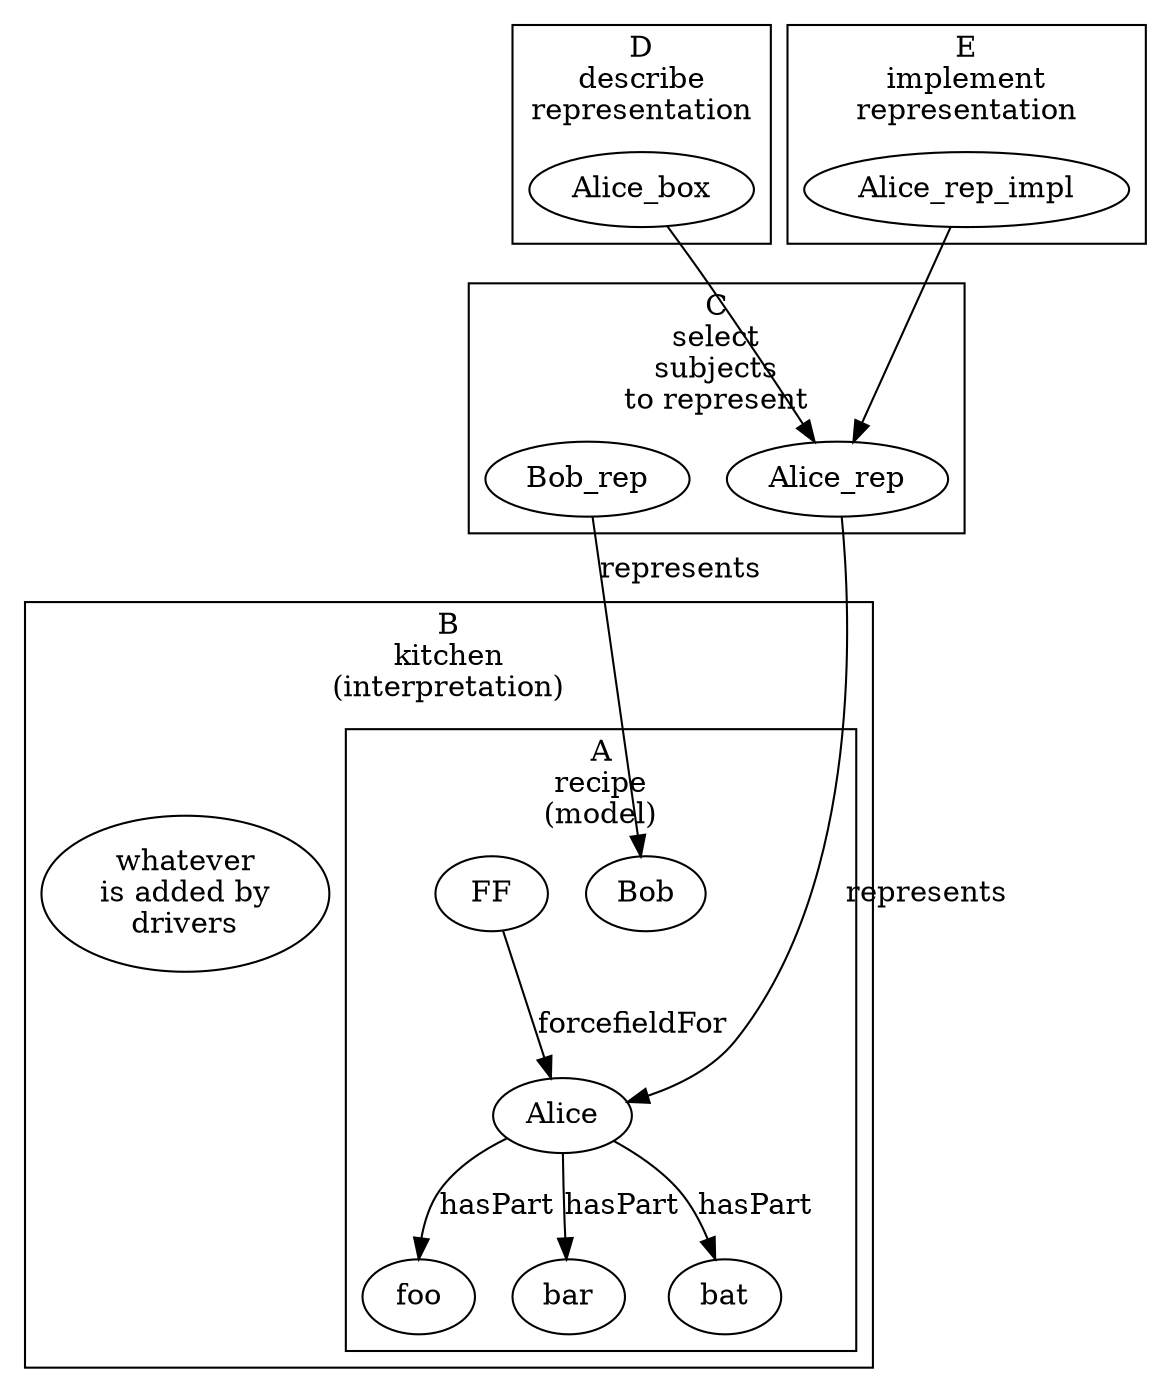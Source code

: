 digraph {
	subgraph cluster_B {
		label="B\nkitchen\n(interpretation)"
		"whatever\nis added by\ndrivers"
		subgraph cluster_A {
			label="A\nrecipe\n(model)"
			Bob
			Alice -> {foo, bar, bat} [label="hasPart"]
			FF -> Alice [label="forcefieldFor"]
		}
	}
	subgraph cluster_C {
		label="C\nselect\nsubjects\nto represent"
		Alice_rep -> Alice [label="represents"]
		Bob_rep -> Bob [label="represents"]
	}
	subgraph cluster_D {
		label="D\ndescribe\nrepresentation"
		"Alice_box" -> Alice_rep
	}
	subgraph cluster_E {
		label="E\nimplement\nrepresentation"
		Alice_rep_impl -> Alice_rep
	}
}
